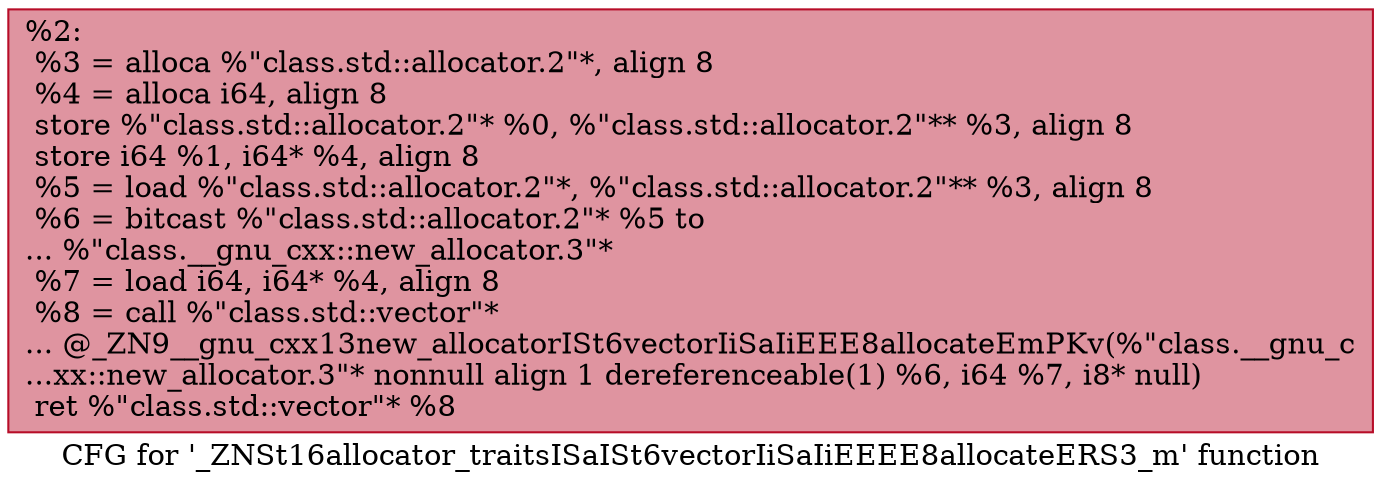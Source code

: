 digraph "CFG for '_ZNSt16allocator_traitsISaISt6vectorIiSaIiEEEE8allocateERS3_m' function" {
	label="CFG for '_ZNSt16allocator_traitsISaISt6vectorIiSaIiEEEE8allocateERS3_m' function";

	Node0x559aeaaed9e0 [shape=record,color="#b70d28ff", style=filled, fillcolor="#b70d2870",label="{%2:\l  %3 = alloca %\"class.std::allocator.2\"*, align 8\l  %4 = alloca i64, align 8\l  store %\"class.std::allocator.2\"* %0, %\"class.std::allocator.2\"** %3, align 8\l  store i64 %1, i64* %4, align 8\l  %5 = load %\"class.std::allocator.2\"*, %\"class.std::allocator.2\"** %3, align 8\l  %6 = bitcast %\"class.std::allocator.2\"* %5 to\l... %\"class.__gnu_cxx::new_allocator.3\"*\l  %7 = load i64, i64* %4, align 8\l  %8 = call %\"class.std::vector\"*\l... @_ZN9__gnu_cxx13new_allocatorISt6vectorIiSaIiEEE8allocateEmPKv(%\"class.__gnu_c\l...xx::new_allocator.3\"* nonnull align 1 dereferenceable(1) %6, i64 %7, i8* null)\l  ret %\"class.std::vector\"* %8\l}"];
}
